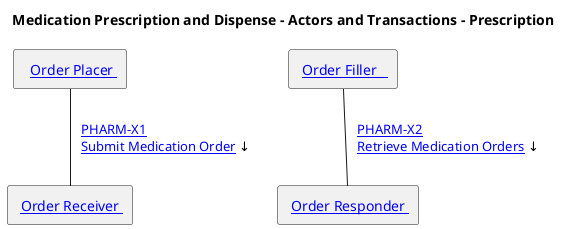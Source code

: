 @startuml
'!include ./style.iuml
skinparam linetype ortho
skinparam linetype polyline

title Medication Prescription and Dispense - Actors and Transactions - Prescription
agent "  [[actors_and_transactions.html#order-placer Order Placer ]]" as orderplacer 
agent " [[actors_and_transactions.html#order-receiver Order Receiver ]]" as orderreceiver 
agent " [[actors_and_transactions.html#order-receiver Order Responder ]]" as orderresponder 

agent " [[actors_and_transactions.html#orderfiller Order Filler   ]]" as orderfiller 


'agent "[[actors_and_transactions.html#dipensereceiver Dispense Receiver]]" as dispensereceiver
'agent "[[actors_and_transactions.html#dipenseresponder Dispense Responder]]" as dispenseresponder 


' \n\n   [[PHARM-X2.html PHARM-S2 Supply Response/status]] ↑

orderplacer -d- orderreceiver : "   [[PHARM-X1.html PHARM-X1\nSubmit Medication Order]] ↓       "
orderreceiver -r[hidden]- orderresponder : "\t\t\t\t"

'orderresponder -d[hidden]- dispensereceiver
'orderresponder -r[hidden]- dispensereceiver
orderresponder -r[hidden]- orderfiller

orderplacer -[hidden]r- orderfiller : "\t\t\t\t     "

'dispensereceiver -l[hidden]- dispenseresponder : "   "


orderresponder -u- orderfiller: "   [[PHARM-X1.html PHARM-X2\nRetrieve Medication Orders]] ↓          "
'orderfiller -d- dispensereceiver: "   [[PHARM-X3.html PHARM-X3\nDispense]]↓  "

' → ↑ ← ↓

'orderresponder -r- dispensereceiver:  "   [[PHARM-X2.html PHARM-X2 Dispense]]  ←   "
' dispensereceiver -r- dispenseresponder : ""

'orderfiller -d- orderfiller : "   [[PHARM-S2.html PHARM-S2 Fetch Orders]] ←  "
'dispenser -[hidden]r- invreporter : "\t\t\t\t\t "
'invreporter -d- invmanager : "   [[PHARM-S5.html PHARM-S5 Inventory Status]] ↑                  \n\n   [[PHARM-S6.html PHARM-S6 Inventory Update]] ↓                 \n\n[[PHARM-S7.html PHARM-S7 Inventory Query]] ↓\t\t  "
@enduml